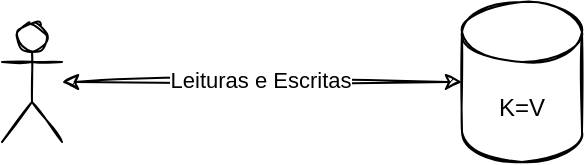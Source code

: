 <mxfile version="15.4.0" type="device" pages="8"><diagram id="59yb_YWFrM50BCpcS0Vx" name="database"><mxGraphModel dx="1106" dy="807" grid="1" gridSize="10" guides="1" tooltips="1" connect="1" arrows="1" fold="1" page="1" pageScale="1" pageWidth="850" pageHeight="1100" math="0" shadow="0"><root><mxCell id="0"/><mxCell id="1" parent="0"/><mxCell id="e0VTyiLAZgzF4ODkcP_f-1" value="K=V" style="shape=cylinder3;whiteSpace=wrap;html=1;boundedLbl=1;backgroundOutline=1;size=15;sketch=1;" parent="1" vertex="1"><mxGeometry x="410" y="410" width="60" height="80" as="geometry"/></mxCell><mxCell id="e0VTyiLAZgzF4ODkcP_f-4" value="" style="edgeStyle=orthogonalEdgeStyle;rounded=0;orthogonalLoop=1;jettySize=auto;html=1;startArrow=classic;startFill=1;sketch=1;" parent="1" source="e0VTyiLAZgzF4ODkcP_f-2" target="e0VTyiLAZgzF4ODkcP_f-1" edge="1"><mxGeometry relative="1" as="geometry"><mxPoint x="440" y="350" as="targetPoint"/></mxGeometry></mxCell><mxCell id="e0VTyiLAZgzF4ODkcP_f-5" value="Leituras e Escritas" style="edgeLabel;html=1;align=center;verticalAlign=middle;resizable=0;points=[];" parent="e0VTyiLAZgzF4ODkcP_f-4" vertex="1" connectable="0"><mxGeometry x="-0.014" y="1" relative="1" as="geometry"><mxPoint as="offset"/></mxGeometry></mxCell><mxCell id="e0VTyiLAZgzF4ODkcP_f-2" value="" style="shape=umlActor;verticalLabelPosition=bottom;verticalAlign=top;html=1;outlineConnect=0;sketch=1;" parent="1" vertex="1"><mxGeometry x="180" y="420" width="30" height="60" as="geometry"/></mxCell></root></mxGraphModel></diagram><diagram name="disdb" id="lx55VodomWwjV8V_D7Bj"><mxGraphModel dx="1106" dy="807" grid="1" gridSize="10" guides="1" tooltips="1" connect="1" arrows="1" fold="1" page="1" pageScale="1" pageWidth="850" pageHeight="1100" math="0" shadow="0"><root><mxCell id="cjZi7j_llzYAfRsQHBRx-0"/><mxCell id="cjZi7j_llzYAfRsQHBRx-1" parent="cjZi7j_llzYAfRsQHBRx-0"/><mxCell id="cjZi7j_llzYAfRsQHBRx-12" value="" style="shape=cylinder3;whiteSpace=wrap;html=1;boundedLbl=1;backgroundOutline=1;size=15;sketch=1;" parent="cjZi7j_llzYAfRsQHBRx-1" vertex="1"><mxGeometry x="365" y="250" width="155" height="380" as="geometry"/></mxCell><mxCell id="cjZi7j_llzYAfRsQHBRx-2" value="X=V1&lt;br&gt;Y=V2&lt;br&gt;W=V4" style="shape=cylinder3;whiteSpace=wrap;html=1;boundedLbl=1;backgroundOutline=1;size=15;sketch=1;" parent="cjZi7j_llzYAfRsQHBRx-1" vertex="1"><mxGeometry x="440" y="390" width="60" height="80" as="geometry"/></mxCell><mxCell id="cjZi7j_llzYAfRsQHBRx-3" value="" style="edgeStyle=orthogonalEdgeStyle;rounded=0;orthogonalLoop=1;jettySize=auto;html=1;startArrow=classic;startFill=1;sketch=1;" parent="cjZi7j_llzYAfRsQHBRx-1" source="cjZi7j_llzYAfRsQHBRx-5" edge="1"><mxGeometry relative="1" as="geometry"><mxPoint x="370" y="320" as="targetPoint"/></mxGeometry></mxCell><mxCell id="cjZi7j_llzYAfRsQHBRx-4" value="Leituras e Escritas" style="edgeLabel;html=1;align=center;verticalAlign=middle;resizable=0;points=[];" parent="cjZi7j_llzYAfRsQHBRx-3" vertex="1" connectable="0"><mxGeometry x="-0.014" y="1" relative="1" as="geometry"><mxPoint as="offset"/></mxGeometry></mxCell><mxCell id="cjZi7j_llzYAfRsQHBRx-5" value="" style="shape=umlActor;verticalLabelPosition=bottom;verticalAlign=top;html=1;outlineConnect=0;sketch=1;" parent="cjZi7j_llzYAfRsQHBRx-1" vertex="1"><mxGeometry x="140" y="290" width="30" height="60" as="geometry"/></mxCell><mxCell id="cjZi7j_llzYAfRsQHBRx-6" value="X=V1&lt;br&gt;W=V4" style="shape=cylinder3;whiteSpace=wrap;html=1;boundedLbl=1;backgroundOutline=1;size=15;sketch=1;" parent="cjZi7j_llzYAfRsQHBRx-1" vertex="1"><mxGeometry x="390" y="510" width="60" height="80" as="geometry"/></mxCell><mxCell id="cjZi7j_llzYAfRsQHBRx-7" value="X=V1&lt;br&gt;Y=V2&lt;br&gt;Z=V3&lt;br&gt;" style="shape=cylinder3;whiteSpace=wrap;html=1;boundedLbl=1;backgroundOutline=1;size=15;sketch=1;" parent="cjZi7j_llzYAfRsQHBRx-1" vertex="1"><mxGeometry x="395" y="280" width="60" height="80" as="geometry"/></mxCell><mxCell id="cjZi7j_llzYAfRsQHBRx-11" style="edgeStyle=orthogonalEdgeStyle;rounded=0;sketch=1;orthogonalLoop=1;jettySize=auto;html=1;startArrow=classic;startFill=1;" parent="cjZi7j_llzYAfRsQHBRx-1" source="cjZi7j_llzYAfRsQHBRx-8" edge="1"><mxGeometry relative="1" as="geometry"><mxPoint x="370" y="443" as="targetPoint"/></mxGeometry></mxCell><mxCell id="cjZi7j_llzYAfRsQHBRx-8" value="" style="shape=umlActor;verticalLabelPosition=bottom;verticalAlign=top;html=1;outlineConnect=0;sketch=1;" parent="cjZi7j_llzYAfRsQHBRx-1" vertex="1"><mxGeometry x="140" y="410" width="30" height="60" as="geometry"/></mxCell><mxCell id="cjZi7j_llzYAfRsQHBRx-10" style="edgeStyle=orthogonalEdgeStyle;rounded=0;sketch=1;orthogonalLoop=1;jettySize=auto;html=1;startArrow=classic;startFill=1;" parent="cjZi7j_llzYAfRsQHBRx-1" source="cjZi7j_llzYAfRsQHBRx-9" edge="1"><mxGeometry relative="1" as="geometry"><mxPoint x="370" y="548" as="targetPoint"/></mxGeometry></mxCell><mxCell id="cjZi7j_llzYAfRsQHBRx-9" value="" style="shape=umlActor;verticalLabelPosition=bottom;verticalAlign=top;html=1;outlineConnect=0;sketch=1;" parent="cjZi7j_llzYAfRsQHBRx-1" vertex="1"><mxGeometry x="140" y="520" width="30" height="60" as="geometry"/></mxCell></root></mxGraphModel></diagram><diagram id="4KZ0fl-Y-OS-J85zAZru" name="linearabilidade"><mxGraphModel dx="1106" dy="807" grid="1" gridSize="10" guides="1" tooltips="1" connect="1" arrows="1" fold="1" page="1" pageScale="1" pageWidth="850" pageHeight="1100" math="0" shadow="0"><root><mxCell id="QyYy2BrpMVWidS4UJ3ZD-0"/><mxCell id="QyYy2BrpMVWidS4UJ3ZD-1" parent="QyYy2BrpMVWidS4UJ3ZD-0"/><mxCell id="QyYy2BrpMVWidS4UJ3ZD-2" value="" style="endArrow=none;html=1;sketch=1;" parent="QyYy2BrpMVWidS4UJ3ZD-1" edge="1"><mxGeometry width="50" height="50" relative="1" as="geometry"><mxPoint x="80" y="320" as="sourcePoint"/><mxPoint x="600" y="320" as="targetPoint"/></mxGeometry></mxCell><mxCell id="QyYy2BrpMVWidS4UJ3ZD-3" value="" style="shape=umlActor;verticalLabelPosition=bottom;verticalAlign=top;html=1;outlineConnect=0;sketch=1;" parent="QyYy2BrpMVWidS4UJ3ZD-1" vertex="1"><mxGeometry x="20" y="280" width="30" height="60" as="geometry"/></mxCell><mxCell id="QyYy2BrpMVWidS4UJ3ZD-6" value="" style="shape=cylinder3;whiteSpace=wrap;html=1;boundedLbl=1;backgroundOutline=1;size=15;sketch=1;" parent="QyYy2BrpMVWidS4UJ3ZD-1" vertex="1"><mxGeometry x="10" y="370" width="60" height="80" as="geometry"/></mxCell><mxCell id="QyYy2BrpMVWidS4UJ3ZD-7" value="" style="endArrow=none;html=1;sketch=1;" parent="QyYy2BrpMVWidS4UJ3ZD-1" edge="1"><mxGeometry width="50" height="50" relative="1" as="geometry"><mxPoint x="80" y="409.5" as="sourcePoint"/><mxPoint x="600" y="409.5" as="targetPoint"/></mxGeometry></mxCell><mxCell id="QyYy2BrpMVWidS4UJ3ZD-8" value="X = _&lt;br&gt;Y= _" style="text;html=1;align=center;verticalAlign=middle;resizable=0;points=[];autosize=1;" parent="QyYy2BrpMVWidS4UJ3ZD-1" vertex="1"><mxGeometry x="81" y="405" width="40" height="30" as="geometry"/></mxCell><mxCell id="QyYy2BrpMVWidS4UJ3ZD-9" value="" style="endArrow=classic;html=1;fillColor=#f8cecc;strokeColor=#b85450;" parent="QyYy2BrpMVWidS4UJ3ZD-1" edge="1"><mxGeometry width="50" height="50" relative="1" as="geometry"><mxPoint x="120" y="320" as="sourcePoint"/><mxPoint x="140" y="410" as="targetPoint"/></mxGeometry></mxCell><mxCell id="QyYy2BrpMVWidS4UJ3ZD-11" value="X = 10" style="text;html=1;align=center;verticalAlign=middle;resizable=0;points=[];autosize=1;fillColor=#f8cecc;strokeColor=#b85450;" parent="QyYy2BrpMVWidS4UJ3ZD-1" vertex="1"><mxGeometry x="135" y="410" width="50" height="20" as="geometry"/></mxCell><mxCell id="QyYy2BrpMVWidS4UJ3ZD-12" value="" style="endArrow=classic;html=1;fillColor=#f8cecc;strokeColor=#b85450;" parent="QyYy2BrpMVWidS4UJ3ZD-1" edge="1"><mxGeometry width="50" height="50" relative="1" as="geometry"><mxPoint x="210" y="320" as="sourcePoint"/><mxPoint x="230" y="410" as="targetPoint"/></mxGeometry></mxCell><mxCell id="QyYy2BrpMVWidS4UJ3ZD-14" value="" style="endArrow=classic;html=1;fillColor=#f8cecc;strokeColor=#b85450;" parent="QyYy2BrpMVWidS4UJ3ZD-1" edge="1"><mxGeometry width="50" height="50" relative="1" as="geometry"><mxPoint x="230" y="410" as="sourcePoint"/><mxPoint x="260" y="320" as="targetPoint"/></mxGeometry></mxCell><mxCell id="QyYy2BrpMVWidS4UJ3ZD-17" value="W(X)10" style="text;html=1;align=center;verticalAlign=middle;resizable=0;points=[];autosize=1;fillColor=#f8cecc;strokeColor=#b85450;" parent="QyYy2BrpMVWidS4UJ3ZD-1" vertex="1"><mxGeometry x="110" y="300" width="60" height="20" as="geometry"/></mxCell><mxCell id="QyYy2BrpMVWidS4UJ3ZD-18" value="R(X)" style="text;html=1;align=center;verticalAlign=middle;resizable=0;points=[];autosize=1;fillColor=#f8cecc;strokeColor=#b85450;" parent="QyYy2BrpMVWidS4UJ3ZD-1" vertex="1"><mxGeometry x="190" y="300" width="40" height="20" as="geometry"/></mxCell><mxCell id="QyYy2BrpMVWidS4UJ3ZD-19" value="10" style="text;html=1;align=center;verticalAlign=middle;resizable=0;points=[];autosize=1;fillColor=#f8cecc;strokeColor=#b85450;" parent="QyYy2BrpMVWidS4UJ3ZD-1" vertex="1"><mxGeometry x="245" y="300" width="30" height="20" as="geometry"/></mxCell><mxCell id="QyYy2BrpMVWidS4UJ3ZD-22" value="" style="endArrow=classic;html=1;fillColor=#d5e8d4;strokeColor=#82b366;" parent="QyYy2BrpMVWidS4UJ3ZD-1" edge="1"><mxGeometry width="50" height="50" relative="1" as="geometry"><mxPoint x="315" y="320" as="sourcePoint"/><mxPoint x="335" y="410" as="targetPoint"/></mxGeometry></mxCell><mxCell id="QyYy2BrpMVWidS4UJ3ZD-23" value="Y = 15" style="text;html=1;align=center;verticalAlign=middle;resizable=0;points=[];autosize=1;fillColor=#d5e8d4;strokeColor=#82b366;" parent="QyYy2BrpMVWidS4UJ3ZD-1" vertex="1"><mxGeometry x="330" y="410" width="50" height="20" as="geometry"/></mxCell><mxCell id="QyYy2BrpMVWidS4UJ3ZD-24" value="" style="endArrow=classic;html=1;fillColor=#d5e8d4;strokeColor=#82b366;" parent="QyYy2BrpMVWidS4UJ3ZD-1" edge="1"><mxGeometry width="50" height="50" relative="1" as="geometry"><mxPoint x="405" y="320" as="sourcePoint"/><mxPoint x="425" y="410" as="targetPoint"/></mxGeometry></mxCell><mxCell id="QyYy2BrpMVWidS4UJ3ZD-25" value="" style="endArrow=classic;html=1;fillColor=#d5e8d4;strokeColor=#82b366;" parent="QyYy2BrpMVWidS4UJ3ZD-1" edge="1"><mxGeometry width="50" height="50" relative="1" as="geometry"><mxPoint x="425" y="410" as="sourcePoint"/><mxPoint x="455" y="320" as="targetPoint"/></mxGeometry></mxCell><mxCell id="QyYy2BrpMVWidS4UJ3ZD-26" value="W(Y)15" style="text;html=1;align=center;verticalAlign=middle;resizable=0;points=[];autosize=1;fillColor=#d5e8d4;strokeColor=#82b366;" parent="QyYy2BrpMVWidS4UJ3ZD-1" vertex="1"><mxGeometry x="310" y="300" width="60" height="20" as="geometry"/></mxCell><mxCell id="QyYy2BrpMVWidS4UJ3ZD-27" value="R(Y).&amp;nbsp; &amp;nbsp; 20" style="text;html=1;align=center;verticalAlign=middle;resizable=0;points=[];autosize=1;fillColor=#d5e8d4;strokeColor=#82b366;" parent="QyYy2BrpMVWidS4UJ3ZD-1" vertex="1"><mxGeometry x="390" y="300" width="70" height="20" as="geometry"/></mxCell><mxCell id="QyYy2BrpMVWidS4UJ3ZD-29" value="" style="endArrow=none;html=1;sketch=1;" parent="QyYy2BrpMVWidS4UJ3ZD-1" edge="1"><mxGeometry width="50" height="50" relative="1" as="geometry"><mxPoint x="80" y="510" as="sourcePoint"/><mxPoint x="600" y="510" as="targetPoint"/></mxGeometry></mxCell><mxCell id="QyYy2BrpMVWidS4UJ3ZD-30" value="" style="shape=umlActor;verticalLabelPosition=bottom;verticalAlign=top;html=1;outlineConnect=0;sketch=1;" parent="QyYy2BrpMVWidS4UJ3ZD-1" vertex="1"><mxGeometry x="20" y="470" width="30" height="60" as="geometry"/></mxCell><mxCell id="QyYy2BrpMVWidS4UJ3ZD-34" value="W(Y).&amp;nbsp; &amp;nbsp; &amp;nbsp; 20" style="text;html=1;align=center;verticalAlign=middle;resizable=0;points=[];autosize=1;fillColor=#d5e8d4;strokeColor=#82b366;" parent="QyYy2BrpMVWidS4UJ3ZD-1" vertex="1"><mxGeometry x="345" y="510" width="80" height="20" as="geometry"/></mxCell><mxCell id="QyYy2BrpMVWidS4UJ3ZD-38" value="" style="endArrow=classic;html=1;exitX=0.138;exitY=0;exitDx=0;exitDy=0;exitPerimeter=0;fillColor=#d5e8d4;strokeColor=#82b366;" parent="QyYy2BrpMVWidS4UJ3ZD-1" source="QyYy2BrpMVWidS4UJ3ZD-34" edge="1"><mxGeometry width="50" height="50" relative="1" as="geometry"><mxPoint x="325" y="330" as="sourcePoint"/><mxPoint x="390" y="410" as="targetPoint"/></mxGeometry></mxCell><mxCell id="QyYy2BrpMVWidS4UJ3ZD-39" value="Y = 20" style="text;html=1;align=center;verticalAlign=middle;resizable=0;points=[];autosize=1;fillColor=#d5e8d4;strokeColor=#82b366;" parent="QyYy2BrpMVWidS4UJ3ZD-1" vertex="1"><mxGeometry x="390" y="410" width="50" height="20" as="geometry"/></mxCell><mxCell id="QKc86rhn4bLdPZRYiEOM-0" value="" style="endArrow=classic;html=1;fillColor=#f8cecc;strokeColor=#b85450;" parent="QyYy2BrpMVWidS4UJ3ZD-1" edge="1"><mxGeometry width="50" height="50" relative="1" as="geometry"><mxPoint x="140" y="410" as="sourcePoint"/><mxPoint x="170" y="320" as="targetPoint"/></mxGeometry></mxCell><mxCell id="QKc86rhn4bLdPZRYiEOM-1" value="" style="endArrow=classic;html=1;fillColor=#d5e8d4;strokeColor=#82b366;" parent="QyYy2BrpMVWidS4UJ3ZD-1" edge="1"><mxGeometry width="50" height="50" relative="1" as="geometry"><mxPoint x="345" y="410" as="sourcePoint"/><mxPoint x="360" y="320" as="targetPoint"/></mxGeometry></mxCell><mxCell id="QKc86rhn4bLdPZRYiEOM-2" value="" style="endArrow=classic;html=1;fillColor=#d5e8d4;strokeColor=#82b366;" parent="QyYy2BrpMVWidS4UJ3ZD-1" edge="1"><mxGeometry width="50" height="50" relative="1" as="geometry"><mxPoint x="400" y="420" as="sourcePoint"/><mxPoint x="420" y="510" as="targetPoint"/></mxGeometry></mxCell></root></mxGraphModel></diagram><diagram name="linearabilidade2" id="nMPti9TqeTvsYUJmjaxw"><mxGraphModel dx="1106" dy="807" grid="1" gridSize="10" guides="1" tooltips="1" connect="1" arrows="1" fold="1" page="1" pageScale="1" pageWidth="850" pageHeight="1100" math="0" shadow="0"><root><mxCell id="8NH7SVH7YkftdWC9nAz_-0"/><mxCell id="8NH7SVH7YkftdWC9nAz_-1" parent="8NH7SVH7YkftdWC9nAz_-0"/><mxCell id="8NH7SVH7YkftdWC9nAz_-31" value="" style="rounded=1;whiteSpace=wrap;html=1;fillColor=none;" parent="8NH7SVH7YkftdWC9nAz_-1" vertex="1"><mxGeometry x="490" y="285" width="90" height="135" as="geometry"/></mxCell><mxCell id="8NH7SVH7YkftdWC9nAz_-30" value="" style="rounded=1;whiteSpace=wrap;html=1;fillColor=none;" parent="8NH7SVH7YkftdWC9nAz_-1" vertex="1"><mxGeometry x="382" y="390" width="98" height="150" as="geometry"/></mxCell><mxCell id="8NH7SVH7YkftdWC9nAz_-29" value="" style="rounded=1;whiteSpace=wrap;html=1;fillColor=none;" parent="8NH7SVH7YkftdWC9nAz_-1" vertex="1"><mxGeometry x="280" y="290" width="100" height="150" as="geometry"/></mxCell><mxCell id="8NH7SVH7YkftdWC9nAz_-28" value="" style="rounded=1;whiteSpace=wrap;html=1;fillColor=none;" parent="8NH7SVH7YkftdWC9nAz_-1" vertex="1"><mxGeometry x="190" y="290" width="90" height="130" as="geometry"/></mxCell><mxCell id="8NH7SVH7YkftdWC9nAz_-2" value="" style="endArrow=none;html=1;sketch=1;" parent="8NH7SVH7YkftdWC9nAz_-1" edge="1"><mxGeometry width="50" height="50" relative="1" as="geometry"><mxPoint x="80" y="320" as="sourcePoint"/><mxPoint x="600" y="320" as="targetPoint"/></mxGeometry></mxCell><mxCell id="8NH7SVH7YkftdWC9nAz_-3" value="" style="shape=umlActor;verticalLabelPosition=bottom;verticalAlign=top;html=1;outlineConnect=0;sketch=1;" parent="8NH7SVH7YkftdWC9nAz_-1" vertex="1"><mxGeometry x="20" y="280" width="30" height="60" as="geometry"/></mxCell><mxCell id="8NH7SVH7YkftdWC9nAz_-4" value="" style="shape=cylinder3;whiteSpace=wrap;html=1;boundedLbl=1;backgroundOutline=1;size=15;sketch=1;" parent="8NH7SVH7YkftdWC9nAz_-1" vertex="1"><mxGeometry x="10" y="370" width="60" height="80" as="geometry"/></mxCell><mxCell id="8NH7SVH7YkftdWC9nAz_-5" value="" style="endArrow=none;html=1;sketch=1;" parent="8NH7SVH7YkftdWC9nAz_-1" edge="1"><mxGeometry width="50" height="50" relative="1" as="geometry"><mxPoint x="80" y="409.5" as="sourcePoint"/><mxPoint x="600" y="409.5" as="targetPoint"/></mxGeometry></mxCell><mxCell id="8NH7SVH7YkftdWC9nAz_-6" value="X = _&lt;br&gt;Y= _" style="text;html=1;align=center;verticalAlign=middle;resizable=0;points=[];autosize=1;" parent="8NH7SVH7YkftdWC9nAz_-1" vertex="1"><mxGeometry x="81" y="405" width="40" height="30" as="geometry"/></mxCell><mxCell id="8NH7SVH7YkftdWC9nAz_-8" value="X = 10" style="text;html=1;align=center;verticalAlign=middle;resizable=0;points=[];autosize=1;fillColor=#f8cecc;strokeColor=#b85450;" parent="8NH7SVH7YkftdWC9nAz_-1" vertex="1"><mxGeometry x="126" y="410" width="50" height="20" as="geometry"/></mxCell><mxCell id="8NH7SVH7YkftdWC9nAz_-11" value="W(X)10" style="text;html=1;align=center;verticalAlign=middle;resizable=0;points=[];autosize=1;fillColor=#f8cecc;strokeColor=#b85450;" parent="8NH7SVH7YkftdWC9nAz_-1" vertex="1"><mxGeometry x="121" y="300" width="60" height="20" as="geometry"/></mxCell><mxCell id="8NH7SVH7YkftdWC9nAz_-12" value="R(X)" style="text;html=1;align=center;verticalAlign=middle;resizable=0;points=[];autosize=1;fillColor=#f8cecc;strokeColor=#b85450;" parent="8NH7SVH7YkftdWC9nAz_-1" vertex="1"><mxGeometry x="190" y="300" width="40" height="20" as="geometry"/></mxCell><mxCell id="8NH7SVH7YkftdWC9nAz_-13" value="10" style="text;html=1;align=center;verticalAlign=middle;resizable=0;points=[];autosize=1;fillColor=#f8cecc;strokeColor=#b85450;" parent="8NH7SVH7YkftdWC9nAz_-1" vertex="1"><mxGeometry x="245" y="300" width="30" height="20" as="geometry"/></mxCell><mxCell id="8NH7SVH7YkftdWC9nAz_-15" value="Y = 15" style="text;html=1;align=center;verticalAlign=middle;resizable=0;points=[];autosize=1;fillColor=#d5e8d4;strokeColor=#82b366;" parent="8NH7SVH7YkftdWC9nAz_-1" vertex="1"><mxGeometry x="330" y="410" width="50" height="20" as="geometry"/></mxCell><mxCell id="8NH7SVH7YkftdWC9nAz_-18" value="W(Y)15" style="text;html=1;align=center;verticalAlign=middle;resizable=0;points=[];autosize=1;fillColor=#d5e8d4;strokeColor=#82b366;" parent="8NH7SVH7YkftdWC9nAz_-1" vertex="1"><mxGeometry x="285" y="300" width="60" height="20" as="geometry"/></mxCell><mxCell id="8NH7SVH7YkftdWC9nAz_-19" value="R(Y)" style="text;html=1;align=center;verticalAlign=middle;resizable=0;points=[];autosize=1;fillColor=#d5e8d4;strokeColor=#82b366;" parent="8NH7SVH7YkftdWC9nAz_-1" vertex="1"><mxGeometry x="490" y="300" width="40" height="20" as="geometry"/></mxCell><mxCell id="8NH7SVH7YkftdWC9nAz_-20" value="20" style="text;html=1;align=center;verticalAlign=middle;resizable=0;points=[];autosize=1;fillColor=#d5e8d4;strokeColor=#82b366;" parent="8NH7SVH7YkftdWC9nAz_-1" vertex="1"><mxGeometry x="545" y="300" width="30" height="20" as="geometry"/></mxCell><mxCell id="8NH7SVH7YkftdWC9nAz_-21" value="" style="endArrow=none;html=1;sketch=1;" parent="8NH7SVH7YkftdWC9nAz_-1" edge="1"><mxGeometry width="50" height="50" relative="1" as="geometry"><mxPoint x="80" y="510" as="sourcePoint"/><mxPoint x="600" y="510" as="targetPoint"/></mxGeometry></mxCell><mxCell id="8NH7SVH7YkftdWC9nAz_-22" value="" style="shape=umlActor;verticalLabelPosition=bottom;verticalAlign=top;html=1;outlineConnect=0;sketch=1;" parent="8NH7SVH7YkftdWC9nAz_-1" vertex="1"><mxGeometry x="20" y="470" width="30" height="60" as="geometry"/></mxCell><mxCell id="8NH7SVH7YkftdWC9nAz_-23" value="W(Y)20" style="text;html=1;align=center;verticalAlign=middle;resizable=0;points=[];autosize=1;fillColor=#d5e8d4;strokeColor=#82b366;" parent="8NH7SVH7YkftdWC9nAz_-1" vertex="1"><mxGeometry x="385" y="510" width="60" height="20" as="geometry"/></mxCell><mxCell id="8NH7SVH7YkftdWC9nAz_-25" value="Y = 20" style="text;html=1;align=center;verticalAlign=middle;resizable=0;points=[];autosize=1;fillColor=#d5e8d4;strokeColor=#82b366;" parent="8NH7SVH7YkftdWC9nAz_-1" vertex="1"><mxGeometry x="420" y="405" width="50" height="20" as="geometry"/></mxCell><mxCell id="8NH7SVH7YkftdWC9nAz_-26" value="" style="rounded=1;whiteSpace=wrap;html=1;fillColor=none;" parent="8NH7SVH7YkftdWC9nAz_-1" vertex="1"><mxGeometry x="110" y="290" width="80" height="150" as="geometry"/></mxCell></root></mxGraphModel></diagram><diagram name="linearabilidade3" id="GYV3rhCWsPCkslRDN-PZ"><mxGraphModel dx="1106" dy="807" grid="1" gridSize="10" guides="1" tooltips="1" connect="1" arrows="1" fold="1" page="1" pageScale="1" pageWidth="850" pageHeight="1100" math="0" shadow="0"><root><mxCell id="_yIFQsUBN_kQapJg4bSD-0"/><mxCell id="_yIFQsUBN_kQapJg4bSD-1" parent="_yIFQsUBN_kQapJg4bSD-0"/><mxCell id="_yIFQsUBN_kQapJg4bSD-2" value="" style="endArrow=none;html=1;sketch=1;" parent="_yIFQsUBN_kQapJg4bSD-1" edge="1"><mxGeometry width="50" height="50" relative="1" as="geometry"><mxPoint x="80" y="320" as="sourcePoint"/><mxPoint x="600" y="320" as="targetPoint"/></mxGeometry></mxCell><mxCell id="_yIFQsUBN_kQapJg4bSD-10" value="W(X)10" style="text;html=1;align=center;verticalAlign=middle;resizable=0;points=[];autosize=1;fillColor=#f8cecc;strokeColor=#b85450;" parent="_yIFQsUBN_kQapJg4bSD-1" vertex="1"><mxGeometry x="121" y="300" width="60" height="20" as="geometry"/></mxCell><mxCell id="_yIFQsUBN_kQapJg4bSD-11" value="R(X)10" style="text;html=1;align=center;verticalAlign=middle;resizable=0;points=[];autosize=1;fillColor=#f8cecc;strokeColor=#b85450;" parent="_yIFQsUBN_kQapJg4bSD-1" vertex="1"><mxGeometry x="185" y="300" width="50" height="20" as="geometry"/></mxCell><mxCell id="_yIFQsUBN_kQapJg4bSD-17" value="W(Y)15" style="text;html=1;align=center;verticalAlign=middle;resizable=0;points=[];autosize=1;fillColor=#d5e8d4;strokeColor=#82b366;" parent="_yIFQsUBN_kQapJg4bSD-1" vertex="1"><mxGeometry x="285" y="300" width="60" height="20" as="geometry"/></mxCell><mxCell id="_yIFQsUBN_kQapJg4bSD-18" value="R(Y)20" style="text;html=1;align=center;verticalAlign=middle;resizable=0;points=[];autosize=1;fillColor=#d5e8d4;strokeColor=#82b366;" parent="_yIFQsUBN_kQapJg4bSD-1" vertex="1"><mxGeometry x="485" y="300" width="50" height="20" as="geometry"/></mxCell><mxCell id="_yIFQsUBN_kQapJg4bSD-22" value="W(Y)20" style="text;html=1;align=center;verticalAlign=middle;resizable=0;points=[];autosize=1;fillColor=#d5e8d4;strokeColor=#82b366;" parent="_yIFQsUBN_kQapJg4bSD-1" vertex="1"><mxGeometry x="380" y="300" width="60" height="20" as="geometry"/></mxCell><mxCell id="_yIFQsUBN_kQapJg4bSD-30" value="" style="ellipse;whiteSpace=wrap;html=1;aspect=fixed;fillColor=#000000;" parent="_yIFQsUBN_kQapJg4bSD-1" vertex="1"><mxGeometry x="146" y="320" width="10" height="10" as="geometry"/></mxCell><mxCell id="_yIFQsUBN_kQapJg4bSD-32" value="" style="ellipse;whiteSpace=wrap;html=1;aspect=fixed;fillColor=#000000;" parent="_yIFQsUBN_kQapJg4bSD-1" vertex="1"><mxGeometry x="205" y="320" width="10" height="10" as="geometry"/></mxCell><mxCell id="_yIFQsUBN_kQapJg4bSD-33" value="" style="ellipse;whiteSpace=wrap;html=1;aspect=fixed;fillColor=#000000;" parent="_yIFQsUBN_kQapJg4bSD-1" vertex="1"><mxGeometry x="310" y="320" width="10" height="10" as="geometry"/></mxCell><mxCell id="_yIFQsUBN_kQapJg4bSD-34" value="" style="ellipse;whiteSpace=wrap;html=1;aspect=fixed;fillColor=#000000;" parent="_yIFQsUBN_kQapJg4bSD-1" vertex="1"><mxGeometry x="405" y="320" width="10" height="10" as="geometry"/></mxCell><mxCell id="_yIFQsUBN_kQapJg4bSD-35" value="" style="ellipse;whiteSpace=wrap;html=1;aspect=fixed;fillColor=#000000;" parent="_yIFQsUBN_kQapJg4bSD-1" vertex="1"><mxGeometry x="505" y="320" width="10" height="10" as="geometry"/></mxCell></root></mxGraphModel></diagram><diagram name="não linearabilidade" id="lN82e8HW8nhzhPp83OQC"><mxGraphModel dx="1106" dy="807" grid="1" gridSize="10" guides="1" tooltips="1" connect="1" arrows="1" fold="1" page="1" pageScale="1" pageWidth="850" pageHeight="1100" math="0" shadow="0"><root><mxCell id="PgCDCi3aFmu2bZQnqlIw-0"/><mxCell id="PgCDCi3aFmu2bZQnqlIw-1" parent="PgCDCi3aFmu2bZQnqlIw-0"/><mxCell id="PgCDCi3aFmu2bZQnqlIw-2" value="" style="endArrow=none;html=1;sketch=1;" parent="PgCDCi3aFmu2bZQnqlIw-1" edge="1"><mxGeometry width="50" height="50" relative="1" as="geometry"><mxPoint x="80" y="320" as="sourcePoint"/><mxPoint x="600" y="320" as="targetPoint"/></mxGeometry></mxCell><mxCell id="PgCDCi3aFmu2bZQnqlIw-3" value="" style="shape=umlActor;verticalLabelPosition=bottom;verticalAlign=top;html=1;outlineConnect=0;sketch=1;" parent="PgCDCi3aFmu2bZQnqlIw-1" vertex="1"><mxGeometry x="20" y="280" width="30" height="60" as="geometry"/></mxCell><mxCell id="PgCDCi3aFmu2bZQnqlIw-4" value="" style="shape=cylinder3;whiteSpace=wrap;html=1;boundedLbl=1;backgroundOutline=1;size=15;sketch=1;" parent="PgCDCi3aFmu2bZQnqlIw-1" vertex="1"><mxGeometry x="10" y="370" width="60" height="80" as="geometry"/></mxCell><mxCell id="PgCDCi3aFmu2bZQnqlIw-5" value="" style="endArrow=none;html=1;sketch=1;" parent="PgCDCi3aFmu2bZQnqlIw-1" edge="1"><mxGeometry width="50" height="50" relative="1" as="geometry"><mxPoint x="80" y="409.5" as="sourcePoint"/><mxPoint x="600" y="409.5" as="targetPoint"/></mxGeometry></mxCell><mxCell id="PgCDCi3aFmu2bZQnqlIw-6" value="X = _&lt;br&gt;Y= _" style="text;html=1;align=center;verticalAlign=middle;resizable=0;points=[];autosize=1;" parent="PgCDCi3aFmu2bZQnqlIw-1" vertex="1"><mxGeometry x="81" y="405" width="40" height="30" as="geometry"/></mxCell><mxCell id="PgCDCi3aFmu2bZQnqlIw-7" value="" style="endArrow=classic;html=1;fillColor=#f8cecc;strokeColor=#b85450;" parent="PgCDCi3aFmu2bZQnqlIw-1" edge="1"><mxGeometry width="50" height="50" relative="1" as="geometry"><mxPoint x="120" y="320" as="sourcePoint"/><mxPoint x="140" y="410" as="targetPoint"/></mxGeometry></mxCell><mxCell id="PgCDCi3aFmu2bZQnqlIw-8" value="X = 10" style="text;html=1;align=center;verticalAlign=middle;resizable=0;points=[];autosize=1;fillColor=#f8cecc;strokeColor=#b85450;" parent="PgCDCi3aFmu2bZQnqlIw-1" vertex="1"><mxGeometry x="135" y="410" width="50" height="20" as="geometry"/></mxCell><mxCell id="PgCDCi3aFmu2bZQnqlIw-9" value="" style="endArrow=classic;html=1;fillColor=#f8cecc;strokeColor=#b85450;" parent="PgCDCi3aFmu2bZQnqlIw-1" edge="1"><mxGeometry width="50" height="50" relative="1" as="geometry"><mxPoint x="210" y="320" as="sourcePoint"/><mxPoint x="230" y="410" as="targetPoint"/></mxGeometry></mxCell><mxCell id="PgCDCi3aFmu2bZQnqlIw-10" value="" style="endArrow=classic;html=1;fillColor=#f8cecc;strokeColor=#b85450;" parent="PgCDCi3aFmu2bZQnqlIw-1" edge="1"><mxGeometry width="50" height="50" relative="1" as="geometry"><mxPoint x="230" y="410" as="sourcePoint"/><mxPoint x="260" y="320" as="targetPoint"/></mxGeometry></mxCell><mxCell id="PgCDCi3aFmu2bZQnqlIw-11" value="W(X)10" style="text;html=1;align=center;verticalAlign=middle;resizable=0;points=[];autosize=1;fillColor=#f8cecc;strokeColor=#b85450;" parent="PgCDCi3aFmu2bZQnqlIw-1" vertex="1"><mxGeometry x="90" y="300" width="60" height="20" as="geometry"/></mxCell><mxCell id="PgCDCi3aFmu2bZQnqlIw-12" value="R(X)" style="text;html=1;align=center;verticalAlign=middle;resizable=0;points=[];autosize=1;fillColor=#f8cecc;strokeColor=#b85450;" parent="PgCDCi3aFmu2bZQnqlIw-1" vertex="1"><mxGeometry x="190" y="300" width="40" height="20" as="geometry"/></mxCell><mxCell id="PgCDCi3aFmu2bZQnqlIw-13" value="10" style="text;html=1;align=center;verticalAlign=middle;resizable=0;points=[];autosize=1;fillColor=#f8cecc;strokeColor=#b85450;" parent="PgCDCi3aFmu2bZQnqlIw-1" vertex="1"><mxGeometry x="245" y="300" width="30" height="20" as="geometry"/></mxCell><mxCell id="PgCDCi3aFmu2bZQnqlIw-14" value="" style="endArrow=classic;html=1;fillColor=#d5e8d4;strokeColor=#82b366;" parent="PgCDCi3aFmu2bZQnqlIw-1" edge="1"><mxGeometry width="50" height="50" relative="1" as="geometry"><mxPoint x="315" y="320" as="sourcePoint"/><mxPoint x="335" y="410" as="targetPoint"/></mxGeometry></mxCell><mxCell id="PgCDCi3aFmu2bZQnqlIw-15" value="Y = 15" style="text;html=1;align=center;verticalAlign=middle;resizable=0;points=[];autosize=1;fillColor=#d5e8d4;strokeColor=#82b366;" parent="PgCDCi3aFmu2bZQnqlIw-1" vertex="1"><mxGeometry x="330" y="410" width="50" height="20" as="geometry"/></mxCell><mxCell id="PgCDCi3aFmu2bZQnqlIw-16" value="" style="endArrow=classic;html=1;fillColor=#d5e8d4;strokeColor=#82b366;" parent="PgCDCi3aFmu2bZQnqlIw-1" edge="1"><mxGeometry width="50" height="50" relative="1" as="geometry"><mxPoint x="480" y="320" as="sourcePoint"/><mxPoint x="510" y="410" as="targetPoint"/></mxGeometry></mxCell><mxCell id="PgCDCi3aFmu2bZQnqlIw-17" value="" style="endArrow=classic;html=1;fillColor=#d5e8d4;strokeColor=#82b366;" parent="PgCDCi3aFmu2bZQnqlIw-1" edge="1"><mxGeometry width="50" height="50" relative="1" as="geometry"><mxPoint x="510" y="410" as="sourcePoint"/><mxPoint x="530" y="320" as="targetPoint"/></mxGeometry></mxCell><mxCell id="PgCDCi3aFmu2bZQnqlIw-18" value="W(Y)15" style="text;html=1;align=center;verticalAlign=middle;resizable=0;points=[];autosize=1;fillColor=#d5e8d4;strokeColor=#82b366;" parent="PgCDCi3aFmu2bZQnqlIw-1" vertex="1"><mxGeometry x="285" y="300" width="60" height="20" as="geometry"/></mxCell><mxCell id="PgCDCi3aFmu2bZQnqlIw-19" value="R(Y)" style="text;html=1;align=center;verticalAlign=middle;resizable=0;points=[];autosize=1;fillColor=#e1d5e7;strokeColor=#9673a6;" parent="PgCDCi3aFmu2bZQnqlIw-1" vertex="1"><mxGeometry x="470" y="300" width="40" height="20" as="geometry"/></mxCell><mxCell id="PgCDCi3aFmu2bZQnqlIw-20" value="15" style="text;html=1;align=center;verticalAlign=middle;resizable=0;points=[];autosize=1;fillColor=#e1d5e7;strokeColor=#9673a6;" parent="PgCDCi3aFmu2bZQnqlIw-1" vertex="1"><mxGeometry x="530" y="300" width="30" height="20" as="geometry"/></mxCell><mxCell id="PgCDCi3aFmu2bZQnqlIw-21" value="" style="endArrow=none;html=1;sketch=1;" parent="PgCDCi3aFmu2bZQnqlIw-1" edge="1"><mxGeometry width="50" height="50" relative="1" as="geometry"><mxPoint x="80" y="590" as="sourcePoint"/><mxPoint x="600" y="590" as="targetPoint"/></mxGeometry></mxCell><mxCell id="PgCDCi3aFmu2bZQnqlIw-22" value="" style="shape=umlActor;verticalLabelPosition=bottom;verticalAlign=top;html=1;outlineConnect=0;sketch=1;" parent="PgCDCi3aFmu2bZQnqlIw-1" vertex="1"><mxGeometry x="20" y="550" width="30" height="60" as="geometry"/></mxCell><mxCell id="PgCDCi3aFmu2bZQnqlIw-23" value="W(Y)20" style="text;html=1;align=center;verticalAlign=middle;resizable=0;points=[];autosize=1;fillColor=#d5e8d4;strokeColor=#82b366;" parent="PgCDCi3aFmu2bZQnqlIw-1" vertex="1"><mxGeometry x="375" y="590" width="60" height="20" as="geometry"/></mxCell><mxCell id="PgCDCi3aFmu2bZQnqlIw-24" value="" style="endArrow=classic;html=1;exitX=0.117;exitY=-0.2;exitDx=0;exitDy=0;exitPerimeter=0;fillColor=#d5e8d4;strokeColor=#82b366;entryX=-0.1;entryY=0.05;entryDx=0;entryDy=0;entryPerimeter=0;" parent="PgCDCi3aFmu2bZQnqlIw-1" source="PgCDCi3aFmu2bZQnqlIw-23" target="PgCDCi3aFmu2bZQnqlIw-31" edge="1"><mxGeometry width="50" height="50" relative="1" as="geometry"><mxPoint x="325" y="330" as="sourcePoint"/><mxPoint x="390" y="410" as="targetPoint"/></mxGeometry></mxCell><mxCell id="PgCDCi3aFmu2bZQnqlIw-25" value="Y = 20" style="text;html=1;align=center;verticalAlign=middle;resizable=0;points=[];autosize=1;fillColor=#d5e8d4;strokeColor=#82b366;" parent="PgCDCi3aFmu2bZQnqlIw-1" vertex="1"><mxGeometry x="520" y="410" width="50" height="20" as="geometry"/></mxCell><mxCell id="PgCDCi3aFmu2bZQnqlIw-26" value="" style="shape=cylinder3;whiteSpace=wrap;html=1;boundedLbl=1;backgroundOutline=1;size=15;sketch=1;" parent="PgCDCi3aFmu2bZQnqlIw-1" vertex="1"><mxGeometry x="10" y="450" width="60" height="80" as="geometry"/></mxCell><mxCell id="PgCDCi3aFmu2bZQnqlIw-27" value="" style="endArrow=none;html=1;sketch=1;" parent="PgCDCi3aFmu2bZQnqlIw-1" edge="1"><mxGeometry width="50" height="50" relative="1" as="geometry"><mxPoint x="80" y="489.5" as="sourcePoint"/><mxPoint x="600" y="489.5" as="targetPoint"/></mxGeometry></mxCell><mxCell id="PgCDCi3aFmu2bZQnqlIw-28" value="X = _&lt;br&gt;Y= _" style="text;html=1;align=center;verticalAlign=middle;resizable=0;points=[];autosize=1;" parent="PgCDCi3aFmu2bZQnqlIw-1" vertex="1"><mxGeometry x="81" y="485" width="40" height="30" as="geometry"/></mxCell><mxCell id="PgCDCi3aFmu2bZQnqlIw-29" value="X = 10" style="text;html=1;align=center;verticalAlign=middle;resizable=0;points=[];autosize=1;fillColor=#f8cecc;strokeColor=#b85450;" parent="PgCDCi3aFmu2bZQnqlIw-1" vertex="1"><mxGeometry x="210" y="490" width="50" height="20" as="geometry"/></mxCell><mxCell id="PgCDCi3aFmu2bZQnqlIw-30" value="Y = 15" style="text;html=1;align=center;verticalAlign=middle;resizable=0;points=[];autosize=1;fillColor=#d5e8d4;strokeColor=#82b366;" parent="PgCDCi3aFmu2bZQnqlIw-1" vertex="1"><mxGeometry x="330" y="490" width="50" height="20" as="geometry"/></mxCell><mxCell id="PgCDCi3aFmu2bZQnqlIw-31" value="Y = 20" style="text;html=1;align=center;verticalAlign=middle;resizable=0;points=[];autosize=1;fillColor=#d5e8d4;strokeColor=#82b366;" parent="PgCDCi3aFmu2bZQnqlIw-1" vertex="1"><mxGeometry x="410" y="490" width="50" height="20" as="geometry"/></mxCell><mxCell id="PgCDCi3aFmu2bZQnqlIw-32" value="" style="endArrow=classic;html=1;fillColor=#f8cecc;strokeColor=#b85450;" parent="PgCDCi3aFmu2bZQnqlIw-1" edge="1"><mxGeometry width="50" height="50" relative="1" as="geometry"><mxPoint x="190" y="410" as="sourcePoint"/><mxPoint x="210" y="490" as="targetPoint"/></mxGeometry></mxCell><mxCell id="PgCDCi3aFmu2bZQnqlIw-33" value="" style="endArrow=classic;html=1;fillColor=#d5e8d4;strokeColor=#82b366;" parent="PgCDCi3aFmu2bZQnqlIw-1" edge="1"><mxGeometry width="50" height="50" relative="1" as="geometry"><mxPoint x="460" y="490" as="sourcePoint"/><mxPoint x="520" y="410" as="targetPoint"/></mxGeometry></mxCell></root></mxGraphModel></diagram><diagram name="again linearabilidade" id="8hqz8IpT2X_pIQlzQJrN"><mxGraphModel dx="1106" dy="807" grid="1" gridSize="10" guides="1" tooltips="1" connect="1" arrows="1" fold="1" page="1" pageScale="1" pageWidth="850" pageHeight="1100" math="0" shadow="0"><root><mxCell id="NYhdKnJLzDPAnB0vQotM-0"/><mxCell id="NYhdKnJLzDPAnB0vQotM-1" parent="NYhdKnJLzDPAnB0vQotM-0"/><mxCell id="NYhdKnJLzDPAnB0vQotM-2" value="" style="endArrow=none;html=1;sketch=1;" edge="1" parent="NYhdKnJLzDPAnB0vQotM-1"><mxGeometry width="50" height="50" relative="1" as="geometry"><mxPoint x="80" y="320" as="sourcePoint"/><mxPoint x="600" y="320" as="targetPoint"/></mxGeometry></mxCell><mxCell id="NYhdKnJLzDPAnB0vQotM-3" value="" style="shape=umlActor;verticalLabelPosition=bottom;verticalAlign=top;html=1;outlineConnect=0;sketch=1;" vertex="1" parent="NYhdKnJLzDPAnB0vQotM-1"><mxGeometry x="20" y="280" width="30" height="60" as="geometry"/></mxCell><mxCell id="NYhdKnJLzDPAnB0vQotM-4" value="" style="shape=cylinder3;whiteSpace=wrap;html=1;boundedLbl=1;backgroundOutline=1;size=15;sketch=1;" vertex="1" parent="NYhdKnJLzDPAnB0vQotM-1"><mxGeometry x="10" y="370" width="60" height="80" as="geometry"/></mxCell><mxCell id="NYhdKnJLzDPAnB0vQotM-5" value="" style="endArrow=none;html=1;sketch=1;" edge="1" parent="NYhdKnJLzDPAnB0vQotM-1"><mxGeometry width="50" height="50" relative="1" as="geometry"><mxPoint x="80" y="409.5" as="sourcePoint"/><mxPoint x="600" y="409.5" as="targetPoint"/></mxGeometry></mxCell><mxCell id="NYhdKnJLzDPAnB0vQotM-6" value="X = _&lt;br&gt;Y= _" style="text;html=1;align=center;verticalAlign=middle;resizable=0;points=[];autosize=1;" vertex="1" parent="NYhdKnJLzDPAnB0vQotM-1"><mxGeometry x="81" y="405" width="40" height="30" as="geometry"/></mxCell><mxCell id="NYhdKnJLzDPAnB0vQotM-7" value="" style="endArrow=classic;html=1;fillColor=#f8cecc;strokeColor=#b85450;" edge="1" parent="NYhdKnJLzDPAnB0vQotM-1"><mxGeometry width="50" height="50" relative="1" as="geometry"><mxPoint x="120" y="320" as="sourcePoint"/><mxPoint x="140" y="410" as="targetPoint"/></mxGeometry></mxCell><mxCell id="NYhdKnJLzDPAnB0vQotM-8" value="X = 10" style="text;html=1;align=center;verticalAlign=middle;resizable=0;points=[];autosize=1;fillColor=#f8cecc;strokeColor=#b85450;" vertex="1" parent="NYhdKnJLzDPAnB0vQotM-1"><mxGeometry x="135" y="410" width="50" height="20" as="geometry"/></mxCell><mxCell id="NYhdKnJLzDPAnB0vQotM-9" value="" style="endArrow=classic;html=1;fillColor=#f8cecc;strokeColor=#b85450;" edge="1" parent="NYhdKnJLzDPAnB0vQotM-1"><mxGeometry width="50" height="50" relative="1" as="geometry"><mxPoint x="210" y="320" as="sourcePoint"/><mxPoint x="230" y="410" as="targetPoint"/></mxGeometry></mxCell><mxCell id="NYhdKnJLzDPAnB0vQotM-10" value="" style="endArrow=classic;html=1;fillColor=#f8cecc;strokeColor=#b85450;exitX=1;exitY=0;exitDx=0;exitDy=0;" edge="1" parent="NYhdKnJLzDPAnB0vQotM-1" source="NYhdKnJLzDPAnB0vQotM-34"><mxGeometry width="50" height="50" relative="1" as="geometry"><mxPoint x="230" y="410" as="sourcePoint"/><mxPoint x="260" y="320" as="targetPoint"/></mxGeometry></mxCell><mxCell id="NYhdKnJLzDPAnB0vQotM-11" value="W(X)10" style="text;html=1;align=center;verticalAlign=middle;resizable=0;points=[];autosize=1;fillColor=#f8cecc;strokeColor=#b85450;" vertex="1" parent="NYhdKnJLzDPAnB0vQotM-1"><mxGeometry x="90" y="300" width="60" height="20" as="geometry"/></mxCell><mxCell id="NYhdKnJLzDPAnB0vQotM-12" value="R(X)" style="text;html=1;align=center;verticalAlign=middle;resizable=0;points=[];autosize=1;fillColor=#f8cecc;strokeColor=#b85450;" vertex="1" parent="NYhdKnJLzDPAnB0vQotM-1"><mxGeometry x="190" y="300" width="40" height="20" as="geometry"/></mxCell><mxCell id="NYhdKnJLzDPAnB0vQotM-13" value="10" style="text;html=1;align=center;verticalAlign=middle;resizable=0;points=[];autosize=1;fillColor=#f8cecc;strokeColor=#b85450;" vertex="1" parent="NYhdKnJLzDPAnB0vQotM-1"><mxGeometry x="245" y="300" width="30" height="20" as="geometry"/></mxCell><mxCell id="NYhdKnJLzDPAnB0vQotM-14" value="" style="endArrow=classic;html=1;fillColor=#d5e8d4;strokeColor=#82b366;" edge="1" parent="NYhdKnJLzDPAnB0vQotM-1"><mxGeometry width="50" height="50" relative="1" as="geometry"><mxPoint x="315" y="320" as="sourcePoint"/><mxPoint x="335" y="410" as="targetPoint"/></mxGeometry></mxCell><mxCell id="NYhdKnJLzDPAnB0vQotM-15" value="Y = 15" style="text;html=1;align=center;verticalAlign=middle;resizable=0;points=[];autosize=1;fillColor=#d5e8d4;strokeColor=#82b366;" vertex="1" parent="NYhdKnJLzDPAnB0vQotM-1"><mxGeometry x="330" y="410" width="50" height="20" as="geometry"/></mxCell><mxCell id="NYhdKnJLzDPAnB0vQotM-16" value="" style="endArrow=classic;html=1;fillColor=#d5e8d4;strokeColor=#82b366;" edge="1" parent="NYhdKnJLzDPAnB0vQotM-1"><mxGeometry width="50" height="50" relative="1" as="geometry"><mxPoint x="480" y="320" as="sourcePoint"/><mxPoint x="510" y="410" as="targetPoint"/></mxGeometry></mxCell><mxCell id="NYhdKnJLzDPAnB0vQotM-17" value="" style="endArrow=classic;html=1;fillColor=#d5e8d4;strokeColor=#82b366;exitX=1;exitY=0;exitDx=0;exitDy=0;" edge="1" parent="NYhdKnJLzDPAnB0vQotM-1" source="NYhdKnJLzDPAnB0vQotM-35"><mxGeometry width="50" height="50" relative="1" as="geometry"><mxPoint x="510" y="410" as="sourcePoint"/><mxPoint x="570" y="320" as="targetPoint"/></mxGeometry></mxCell><mxCell id="NYhdKnJLzDPAnB0vQotM-18" value="W(Y)15" style="text;html=1;align=center;verticalAlign=middle;resizable=0;points=[];autosize=1;fillColor=#d5e8d4;strokeColor=#82b366;" vertex="1" parent="NYhdKnJLzDPAnB0vQotM-1"><mxGeometry x="285" y="300" width="60" height="20" as="geometry"/></mxCell><mxCell id="NYhdKnJLzDPAnB0vQotM-19" value="R(Y)" style="text;html=1;align=center;verticalAlign=middle;resizable=0;points=[];autosize=1;fillColor=#e1d5e7;strokeColor=#9673a6;" vertex="1" parent="NYhdKnJLzDPAnB0vQotM-1"><mxGeometry x="470" y="300" width="40" height="20" as="geometry"/></mxCell><mxCell id="NYhdKnJLzDPAnB0vQotM-20" value="15" style="text;html=1;align=center;verticalAlign=middle;resizable=0;points=[];autosize=1;fillColor=#e1d5e7;strokeColor=#9673a6;" vertex="1" parent="NYhdKnJLzDPAnB0vQotM-1"><mxGeometry x="570" y="300" width="30" height="20" as="geometry"/></mxCell><mxCell id="NYhdKnJLzDPAnB0vQotM-21" value="" style="endArrow=none;html=1;sketch=1;" edge="1" parent="NYhdKnJLzDPAnB0vQotM-1"><mxGeometry width="50" height="50" relative="1" as="geometry"><mxPoint x="80" y="590" as="sourcePoint"/><mxPoint x="600" y="590" as="targetPoint"/></mxGeometry></mxCell><mxCell id="NYhdKnJLzDPAnB0vQotM-22" value="" style="shape=umlActor;verticalLabelPosition=bottom;verticalAlign=top;html=1;outlineConnect=0;sketch=1;" vertex="1" parent="NYhdKnJLzDPAnB0vQotM-1"><mxGeometry x="20" y="550" width="30" height="60" as="geometry"/></mxCell><mxCell id="NYhdKnJLzDPAnB0vQotM-23" value="W(Y)20" style="text;html=1;align=center;verticalAlign=middle;resizable=0;points=[];autosize=1;fillColor=#d5e8d4;strokeColor=#82b366;" vertex="1" parent="NYhdKnJLzDPAnB0vQotM-1"><mxGeometry x="375" y="590" width="60" height="20" as="geometry"/></mxCell><mxCell id="NYhdKnJLzDPAnB0vQotM-24" value="" style="endArrow=classic;html=1;exitX=0.117;exitY=-0.2;exitDx=0;exitDy=0;exitPerimeter=0;fillColor=#d5e8d4;strokeColor=#82b366;entryX=-0.1;entryY=0.05;entryDx=0;entryDy=0;entryPerimeter=0;" edge="1" parent="NYhdKnJLzDPAnB0vQotM-1" source="NYhdKnJLzDPAnB0vQotM-23" target="NYhdKnJLzDPAnB0vQotM-31"><mxGeometry width="50" height="50" relative="1" as="geometry"><mxPoint x="325" y="330" as="sourcePoint"/><mxPoint x="390" y="410" as="targetPoint"/></mxGeometry></mxCell><mxCell id="NYhdKnJLzDPAnB0vQotM-26" value="" style="shape=cylinder3;whiteSpace=wrap;html=1;boundedLbl=1;backgroundOutline=1;size=15;sketch=1;" vertex="1" parent="NYhdKnJLzDPAnB0vQotM-1"><mxGeometry x="10" y="450" width="60" height="80" as="geometry"/></mxCell><mxCell id="NYhdKnJLzDPAnB0vQotM-27" value="" style="endArrow=none;html=1;sketch=1;" edge="1" parent="NYhdKnJLzDPAnB0vQotM-1"><mxGeometry width="50" height="50" relative="1" as="geometry"><mxPoint x="80" y="489.5" as="sourcePoint"/><mxPoint x="600" y="489.5" as="targetPoint"/></mxGeometry></mxCell><mxCell id="NYhdKnJLzDPAnB0vQotM-28" value="X = _&lt;br&gt;Y= _" style="text;html=1;align=center;verticalAlign=middle;resizable=0;points=[];autosize=1;" vertex="1" parent="NYhdKnJLzDPAnB0vQotM-1"><mxGeometry x="81" y="485" width="40" height="30" as="geometry"/></mxCell><mxCell id="NYhdKnJLzDPAnB0vQotM-29" value="X = 10" style="text;html=1;align=center;verticalAlign=middle;resizable=0;points=[];autosize=1;fillColor=#f8cecc;strokeColor=#b85450;" vertex="1" parent="NYhdKnJLzDPAnB0vQotM-1"><mxGeometry x="210" y="490" width="50" height="20" as="geometry"/></mxCell><mxCell id="NYhdKnJLzDPAnB0vQotM-30" value="Y = 15" style="text;html=1;align=center;verticalAlign=middle;resizable=0;points=[];autosize=1;fillColor=#d5e8d4;strokeColor=#82b366;" vertex="1" parent="NYhdKnJLzDPAnB0vQotM-1"><mxGeometry x="330" y="490" width="50" height="20" as="geometry"/></mxCell><mxCell id="NYhdKnJLzDPAnB0vQotM-31" value="Y = 20" style="text;html=1;align=center;verticalAlign=middle;resizable=0;points=[];autosize=1;fillColor=#d5e8d4;strokeColor=#82b366;" vertex="1" parent="NYhdKnJLzDPAnB0vQotM-1"><mxGeometry x="410" y="490" width="50" height="20" as="geometry"/></mxCell><mxCell id="NYhdKnJLzDPAnB0vQotM-32" value="" style="endArrow=classic;html=1;fillColor=#f8cecc;strokeColor=#b85450;" edge="1" parent="NYhdKnJLzDPAnB0vQotM-1"><mxGeometry width="50" height="50" relative="1" as="geometry"><mxPoint x="190" y="410" as="sourcePoint"/><mxPoint x="210" y="490" as="targetPoint"/></mxGeometry></mxCell><mxCell id="NYhdKnJLzDPAnB0vQotM-33" value="" style="endArrow=classic;html=1;fillColor=#d5e8d4;strokeColor=#82b366;" edge="1" parent="NYhdKnJLzDPAnB0vQotM-1"><mxGeometry width="50" height="50" relative="1" as="geometry"><mxPoint x="460" y="490" as="sourcePoint"/><mxPoint x="520" y="410" as="targetPoint"/></mxGeometry></mxCell><mxCell id="NYhdKnJLzDPAnB0vQotM-34" value="" style="rounded=0;whiteSpace=wrap;html=1;fillColor=#dae8fc;strokeColor=#6c8ebf;" vertex="1" parent="NYhdKnJLzDPAnB0vQotM-1"><mxGeometry x="230" y="410" width="20" height="80" as="geometry"/></mxCell><mxCell id="NYhdKnJLzDPAnB0vQotM-35" value="" style="rounded=0;whiteSpace=wrap;html=1;fillColor=#dae8fc;strokeColor=#6c8ebf;" vertex="1" parent="NYhdKnJLzDPAnB0vQotM-1"><mxGeometry x="510" y="410" width="30" height="80" as="geometry"/></mxCell><mxCell id="NYhdKnJLzDPAnB0vQotM-25" value="Y = 20" style="text;html=1;align=center;verticalAlign=middle;resizable=0;points=[];autosize=1;fillColor=#d5e8d4;strokeColor=#82b366;" vertex="1" parent="NYhdKnJLzDPAnB0vQotM-1"><mxGeometry x="520" y="410" width="50" height="20" as="geometry"/></mxCell></root></mxGraphModel></diagram><diagram name="nondb" id="dGu_9oQkYMjUHORcQbXb"><mxGraphModel dx="1106" dy="807" grid="1" gridSize="10" guides="1" tooltips="1" connect="1" arrows="1" fold="1" page="1" pageScale="1" pageWidth="850" pageHeight="1100" math="0" shadow="0"><root><mxCell id="2SDZaE9pM3Ls8y0mPmbI-0"/><mxCell id="2SDZaE9pM3Ls8y0mPmbI-1" parent="2SDZaE9pM3Ls8y0mPmbI-0"/><mxCell id="2SDZaE9pM3Ls8y0mPmbI-2" value="" style="endArrow=none;html=1;sketch=1;" parent="2SDZaE9pM3Ls8y0mPmbI-1" edge="1"><mxGeometry width="50" height="50" relative="1" as="geometry"><mxPoint x="80" y="320" as="sourcePoint"/><mxPoint x="600" y="320" as="targetPoint"/></mxGeometry></mxCell><mxCell id="2SDZaE9pM3Ls8y0mPmbI-3" value="W(X)10" style="text;html=1;align=center;verticalAlign=middle;resizable=0;points=[];autosize=1;fillColor=#f8cecc;strokeColor=#b85450;" parent="2SDZaE9pM3Ls8y0mPmbI-1" vertex="1"><mxGeometry x="121" y="300" width="60" height="20" as="geometry"/></mxCell><mxCell id="2SDZaE9pM3Ls8y0mPmbI-4" value="R(X)10" style="text;html=1;align=center;verticalAlign=middle;resizable=0;points=[];autosize=1;fillColor=#f8cecc;strokeColor=#b85450;" parent="2SDZaE9pM3Ls8y0mPmbI-1" vertex="1"><mxGeometry x="185" y="300" width="50" height="20" as="geometry"/></mxCell><mxCell id="2SDZaE9pM3Ls8y0mPmbI-5" value="W(Y)15" style="text;html=1;align=center;verticalAlign=middle;resizable=0;points=[];autosize=1;fillColor=#d5e8d4;strokeColor=#82b366;" parent="2SDZaE9pM3Ls8y0mPmbI-1" vertex="1"><mxGeometry x="285" y="321" width="60" height="20" as="geometry"/></mxCell><mxCell id="2SDZaE9pM3Ls8y0mPmbI-6" value="R(Y)20" style="text;html=1;align=center;verticalAlign=middle;resizable=0;points=[];autosize=1;fillColor=#d5e8d4;strokeColor=#82b366;" parent="2SDZaE9pM3Ls8y0mPmbI-1" vertex="1"><mxGeometry x="485" y="320" width="50" height="20" as="geometry"/></mxCell><mxCell id="2SDZaE9pM3Ls8y0mPmbI-7" value="W(Y)20" style="text;html=1;align=center;verticalAlign=middle;resizable=0;points=[];autosize=1;fillColor=#d5e8d4;strokeColor=#82b366;" parent="2SDZaE9pM3Ls8y0mPmbI-1" vertex="1"><mxGeometry x="380" y="321" width="60" height="20" as="geometry"/></mxCell><mxCell id="2SDZaE9pM3Ls8y0mPmbI-8" value="" style="ellipse;whiteSpace=wrap;html=1;aspect=fixed;fillColor=#000000;" parent="2SDZaE9pM3Ls8y0mPmbI-1" vertex="1"><mxGeometry x="146" y="320" width="10" height="10" as="geometry"/></mxCell><mxCell id="2SDZaE9pM3Ls8y0mPmbI-9" value="" style="ellipse;whiteSpace=wrap;html=1;aspect=fixed;fillColor=#000000;" parent="2SDZaE9pM3Ls8y0mPmbI-1" vertex="1"><mxGeometry x="205" y="320" width="10" height="10" as="geometry"/></mxCell><mxCell id="2SDZaE9pM3Ls8y0mPmbI-10" value="" style="ellipse;whiteSpace=wrap;html=1;aspect=fixed;fillColor=#000000;" parent="2SDZaE9pM3Ls8y0mPmbI-1" vertex="1"><mxGeometry x="310" y="315" width="10" height="10" as="geometry"/></mxCell><mxCell id="2SDZaE9pM3Ls8y0mPmbI-11" value="" style="ellipse;whiteSpace=wrap;html=1;aspect=fixed;fillColor=#000000;" parent="2SDZaE9pM3Ls8y0mPmbI-1" vertex="1"><mxGeometry x="405" y="316" width="10" height="10" as="geometry"/></mxCell><mxCell id="2SDZaE9pM3Ls8y0mPmbI-12" value="" style="ellipse;whiteSpace=wrap;html=1;aspect=fixed;fillColor=#000000;" parent="2SDZaE9pM3Ls8y0mPmbI-1" vertex="1"><mxGeometry x="505" y="315" width="10" height="10" as="geometry"/></mxCell><mxCell id="2SDZaE9pM3Ls8y0mPmbI-14" value="" style="endArrow=none;html=1;sketch=1;" parent="2SDZaE9pM3Ls8y0mPmbI-1" edge="1"><mxGeometry width="50" height="50" relative="1" as="geometry"><mxPoint x="80" y="410" as="sourcePoint"/><mxPoint x="600" y="410" as="targetPoint"/></mxGeometry></mxCell><mxCell id="2SDZaE9pM3Ls8y0mPmbI-15" value="W(X)10" style="text;html=1;align=center;verticalAlign=middle;resizable=0;points=[];autosize=1;fillColor=#f8cecc;strokeColor=#b85450;" parent="2SDZaE9pM3Ls8y0mPmbI-1" vertex="1"><mxGeometry x="121" y="390" width="60" height="20" as="geometry"/></mxCell><mxCell id="2SDZaE9pM3Ls8y0mPmbI-16" value="R(X)10" style="text;html=1;align=center;verticalAlign=middle;resizable=0;points=[];autosize=1;fillColor=#f8cecc;strokeColor=#b85450;" parent="2SDZaE9pM3Ls8y0mPmbI-1" vertex="1"><mxGeometry x="185" y="390" width="50" height="20" as="geometry"/></mxCell><mxCell id="2SDZaE9pM3Ls8y0mPmbI-17" value="W(Y)15" style="text;html=1;align=center;verticalAlign=middle;resizable=0;points=[];autosize=1;fillColor=#d5e8d4;strokeColor=#82b366;" parent="2SDZaE9pM3Ls8y0mPmbI-1" vertex="1"><mxGeometry x="285" y="411" width="60" height="20" as="geometry"/></mxCell><mxCell id="2SDZaE9pM3Ls8y0mPmbI-18" value="R(Y)15" style="text;html=1;align=center;verticalAlign=middle;resizable=0;points=[];autosize=1;fillColor=#d5e8d4;strokeColor=#82b366;" parent="2SDZaE9pM3Ls8y0mPmbI-1" vertex="1"><mxGeometry x="485" y="410" width="50" height="20" as="geometry"/></mxCell><mxCell id="2SDZaE9pM3Ls8y0mPmbI-19" value="W(Y)20" style="text;html=1;align=center;verticalAlign=middle;resizable=0;points=[];autosize=1;fillColor=#d5e8d4;strokeColor=#82b366;" parent="2SDZaE9pM3Ls8y0mPmbI-1" vertex="1"><mxGeometry x="380" y="411" width="60" height="20" as="geometry"/></mxCell><mxCell id="2SDZaE9pM3Ls8y0mPmbI-20" value="" style="ellipse;whiteSpace=wrap;html=1;aspect=fixed;fillColor=#000000;" parent="2SDZaE9pM3Ls8y0mPmbI-1" vertex="1"><mxGeometry x="146" y="410" width="10" height="10" as="geometry"/></mxCell><mxCell id="2SDZaE9pM3Ls8y0mPmbI-21" value="" style="ellipse;whiteSpace=wrap;html=1;aspect=fixed;fillColor=#000000;" parent="2SDZaE9pM3Ls8y0mPmbI-1" vertex="1"><mxGeometry x="205" y="410" width="10" height="10" as="geometry"/></mxCell><mxCell id="2SDZaE9pM3Ls8y0mPmbI-22" value="" style="ellipse;whiteSpace=wrap;html=1;aspect=fixed;fillColor=#000000;" parent="2SDZaE9pM3Ls8y0mPmbI-1" vertex="1"><mxGeometry x="310" y="405" width="10" height="10" as="geometry"/></mxCell><mxCell id="2SDZaE9pM3Ls8y0mPmbI-23" value="" style="ellipse;whiteSpace=wrap;html=1;aspect=fixed;fillColor=#000000;" parent="2SDZaE9pM3Ls8y0mPmbI-1" vertex="1"><mxGeometry x="405" y="406" width="10" height="10" as="geometry"/></mxCell><mxCell id="2SDZaE9pM3Ls8y0mPmbI-24" value="" style="ellipse;whiteSpace=wrap;html=1;aspect=fixed;fillColor=#000000;" parent="2SDZaE9pM3Ls8y0mPmbI-1" vertex="1"><mxGeometry x="505" y="405" width="10" height="10" as="geometry"/></mxCell><mxCell id="2SDZaE9pM3Ls8y0mPmbI-27" value="" style="group;fillColor=none;" parent="2SDZaE9pM3Ls8y0mPmbI-1" vertex="1" connectable="0"><mxGeometry x="490" y="380" width="50" height="50" as="geometry"/></mxCell><mxCell id="2SDZaE9pM3Ls8y0mPmbI-25" value="" style="shape=link;html=1;rounded=0;strokeColor=#FF0303;" parent="2SDZaE9pM3Ls8y0mPmbI-27" edge="1"><mxGeometry width="100" relative="1" as="geometry"><mxPoint x="10" y="50" as="sourcePoint"/><mxPoint x="40" as="targetPoint"/></mxGeometry></mxCell><mxCell id="2SDZaE9pM3Ls8y0mPmbI-26" value="" style="shape=link;html=1;rounded=0;strokeColor=#FF0303;" parent="2SDZaE9pM3Ls8y0mPmbI-27" edge="1"><mxGeometry width="100" relative="1" as="geometry"><mxPoint x="50" y="42.857" as="sourcePoint"/><mxPoint y="7.143" as="targetPoint"/></mxGeometry></mxCell></root></mxGraphModel></diagram></mxfile>